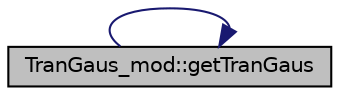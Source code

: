 digraph "TranGaus_mod::getTranGaus"
{
 // LATEX_PDF_SIZE
  edge [fontname="Helvetica",fontsize="10",labelfontname="Helvetica",labelfontsize="10"];
  node [fontname="Helvetica",fontsize="10",shape=record];
  rankdir="RL";
  Node1 [label="TranGaus_mod::getTranGaus",height=0.2,width=0.4,color="black", fillcolor="grey75", style="filled", fontcolor="black",tooltip="Return a pseudorandom number from a truncated (normalized) Gaussian distribution. Example:"];
  Node1 -> Node1 [dir="back",color="midnightblue",fontsize="10",style="solid",fontname="Helvetica"];
}
